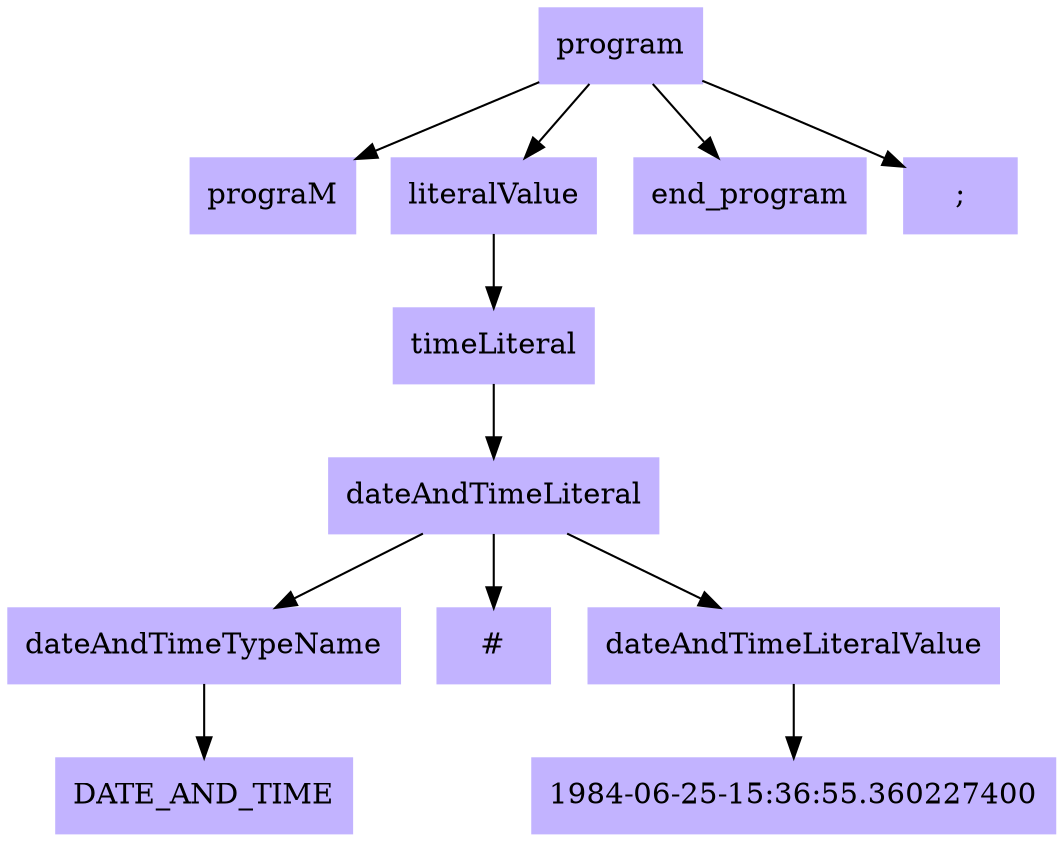 digraph ParseTree {
node [shape=box, style=filled, color=".7 .3 1.0"];
node0 [label="program"];
node1 [label="prograM"];
node0 -> node1;
node2 [label="literalValue"];
node0 -> node2;
node3 [label="timeLiteral"];
node2 -> node3;
node4 [label="dateAndTimeLiteral"];
node3 -> node4;
node5 [label="dateAndTimeTypeName"];
node4 -> node5;
node6 [label="DATE_AND_TIME"];
node5 -> node6;
node7 [label="#"];
node4 -> node7;
node8 [label="dateAndTimeLiteralValue"];
node4 -> node8;
node9 [label="1984-06-25-15:36:55.360227400"];
node8 -> node9;
node10 [label="end_program"];
node0 -> node10;
node11 [label=";"];
node0 -> node11;
}
